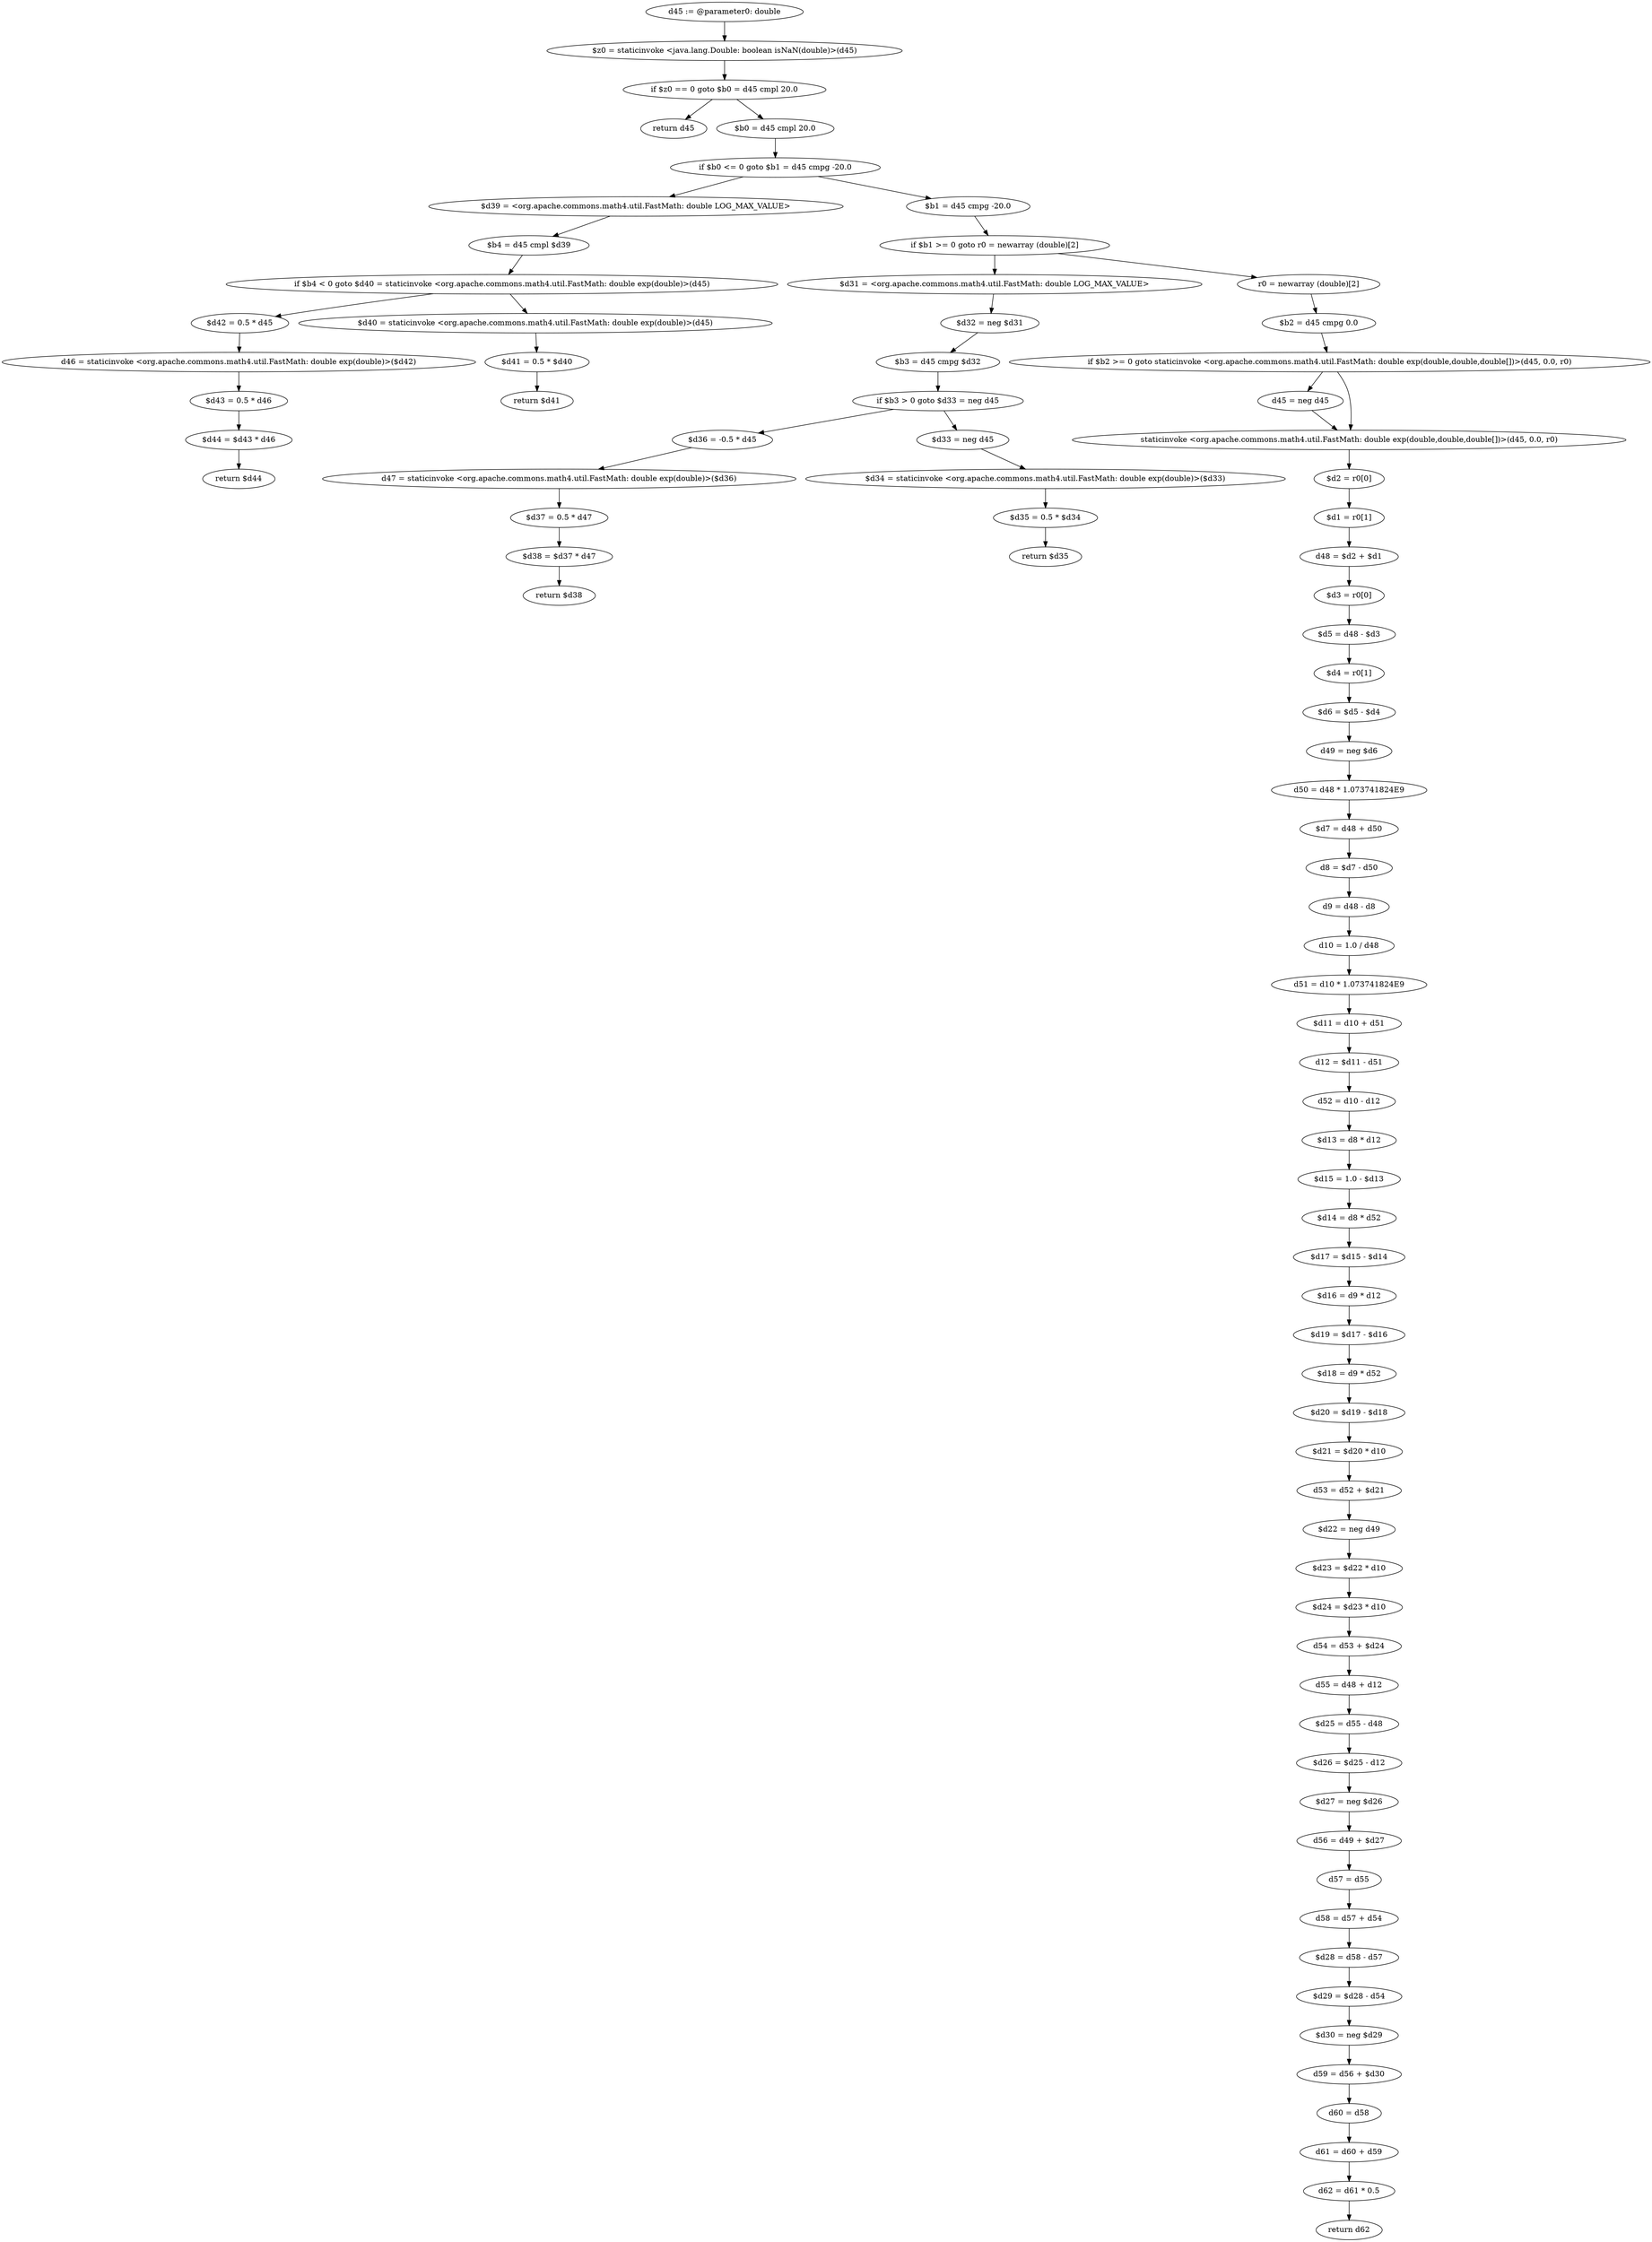 digraph "unitGraph" {
    "d45 := @parameter0: double"
    "$z0 = staticinvoke <java.lang.Double: boolean isNaN(double)>(d45)"
    "if $z0 == 0 goto $b0 = d45 cmpl 20.0"
    "return d45"
    "$b0 = d45 cmpl 20.0"
    "if $b0 <= 0 goto $b1 = d45 cmpg -20.0"
    "$d39 = <org.apache.commons.math4.util.FastMath: double LOG_MAX_VALUE>"
    "$b4 = d45 cmpl $d39"
    "if $b4 < 0 goto $d40 = staticinvoke <org.apache.commons.math4.util.FastMath: double exp(double)>(d45)"
    "$d42 = 0.5 * d45"
    "d46 = staticinvoke <org.apache.commons.math4.util.FastMath: double exp(double)>($d42)"
    "$d43 = 0.5 * d46"
    "$d44 = $d43 * d46"
    "return $d44"
    "$d40 = staticinvoke <org.apache.commons.math4.util.FastMath: double exp(double)>(d45)"
    "$d41 = 0.5 * $d40"
    "return $d41"
    "$b1 = d45 cmpg -20.0"
    "if $b1 >= 0 goto r0 = newarray (double)[2]"
    "$d31 = <org.apache.commons.math4.util.FastMath: double LOG_MAX_VALUE>"
    "$d32 = neg $d31"
    "$b3 = d45 cmpg $d32"
    "if $b3 > 0 goto $d33 = neg d45"
    "$d36 = -0.5 * d45"
    "d47 = staticinvoke <org.apache.commons.math4.util.FastMath: double exp(double)>($d36)"
    "$d37 = 0.5 * d47"
    "$d38 = $d37 * d47"
    "return $d38"
    "$d33 = neg d45"
    "$d34 = staticinvoke <org.apache.commons.math4.util.FastMath: double exp(double)>($d33)"
    "$d35 = 0.5 * $d34"
    "return $d35"
    "r0 = newarray (double)[2]"
    "$b2 = d45 cmpg 0.0"
    "if $b2 >= 0 goto staticinvoke <org.apache.commons.math4.util.FastMath: double exp(double,double,double[])>(d45, 0.0, r0)"
    "d45 = neg d45"
    "staticinvoke <org.apache.commons.math4.util.FastMath: double exp(double,double,double[])>(d45, 0.0, r0)"
    "$d2 = r0[0]"
    "$d1 = r0[1]"
    "d48 = $d2 + $d1"
    "$d3 = r0[0]"
    "$d5 = d48 - $d3"
    "$d4 = r0[1]"
    "$d6 = $d5 - $d4"
    "d49 = neg $d6"
    "d50 = d48 * 1.073741824E9"
    "$d7 = d48 + d50"
    "d8 = $d7 - d50"
    "d9 = d48 - d8"
    "d10 = 1.0 / d48"
    "d51 = d10 * 1.073741824E9"
    "$d11 = d10 + d51"
    "d12 = $d11 - d51"
    "d52 = d10 - d12"
    "$d13 = d8 * d12"
    "$d15 = 1.0 - $d13"
    "$d14 = d8 * d52"
    "$d17 = $d15 - $d14"
    "$d16 = d9 * d12"
    "$d19 = $d17 - $d16"
    "$d18 = d9 * d52"
    "$d20 = $d19 - $d18"
    "$d21 = $d20 * d10"
    "d53 = d52 + $d21"
    "$d22 = neg d49"
    "$d23 = $d22 * d10"
    "$d24 = $d23 * d10"
    "d54 = d53 + $d24"
    "d55 = d48 + d12"
    "$d25 = d55 - d48"
    "$d26 = $d25 - d12"
    "$d27 = neg $d26"
    "d56 = d49 + $d27"
    "d57 = d55"
    "d58 = d57 + d54"
    "$d28 = d58 - d57"
    "$d29 = $d28 - d54"
    "$d30 = neg $d29"
    "d59 = d56 + $d30"
    "d60 = d58"
    "d61 = d60 + d59"
    "d62 = d61 * 0.5"
    "return d62"
    "d45 := @parameter0: double"->"$z0 = staticinvoke <java.lang.Double: boolean isNaN(double)>(d45)";
    "$z0 = staticinvoke <java.lang.Double: boolean isNaN(double)>(d45)"->"if $z0 == 0 goto $b0 = d45 cmpl 20.0";
    "if $z0 == 0 goto $b0 = d45 cmpl 20.0"->"return d45";
    "if $z0 == 0 goto $b0 = d45 cmpl 20.0"->"$b0 = d45 cmpl 20.0";
    "$b0 = d45 cmpl 20.0"->"if $b0 <= 0 goto $b1 = d45 cmpg -20.0";
    "if $b0 <= 0 goto $b1 = d45 cmpg -20.0"->"$d39 = <org.apache.commons.math4.util.FastMath: double LOG_MAX_VALUE>";
    "if $b0 <= 0 goto $b1 = d45 cmpg -20.0"->"$b1 = d45 cmpg -20.0";
    "$d39 = <org.apache.commons.math4.util.FastMath: double LOG_MAX_VALUE>"->"$b4 = d45 cmpl $d39";
    "$b4 = d45 cmpl $d39"->"if $b4 < 0 goto $d40 = staticinvoke <org.apache.commons.math4.util.FastMath: double exp(double)>(d45)";
    "if $b4 < 0 goto $d40 = staticinvoke <org.apache.commons.math4.util.FastMath: double exp(double)>(d45)"->"$d42 = 0.5 * d45";
    "if $b4 < 0 goto $d40 = staticinvoke <org.apache.commons.math4.util.FastMath: double exp(double)>(d45)"->"$d40 = staticinvoke <org.apache.commons.math4.util.FastMath: double exp(double)>(d45)";
    "$d42 = 0.5 * d45"->"d46 = staticinvoke <org.apache.commons.math4.util.FastMath: double exp(double)>($d42)";
    "d46 = staticinvoke <org.apache.commons.math4.util.FastMath: double exp(double)>($d42)"->"$d43 = 0.5 * d46";
    "$d43 = 0.5 * d46"->"$d44 = $d43 * d46";
    "$d44 = $d43 * d46"->"return $d44";
    "$d40 = staticinvoke <org.apache.commons.math4.util.FastMath: double exp(double)>(d45)"->"$d41 = 0.5 * $d40";
    "$d41 = 0.5 * $d40"->"return $d41";
    "$b1 = d45 cmpg -20.0"->"if $b1 >= 0 goto r0 = newarray (double)[2]";
    "if $b1 >= 0 goto r0 = newarray (double)[2]"->"$d31 = <org.apache.commons.math4.util.FastMath: double LOG_MAX_VALUE>";
    "if $b1 >= 0 goto r0 = newarray (double)[2]"->"r0 = newarray (double)[2]";
    "$d31 = <org.apache.commons.math4.util.FastMath: double LOG_MAX_VALUE>"->"$d32 = neg $d31";
    "$d32 = neg $d31"->"$b3 = d45 cmpg $d32";
    "$b3 = d45 cmpg $d32"->"if $b3 > 0 goto $d33 = neg d45";
    "if $b3 > 0 goto $d33 = neg d45"->"$d36 = -0.5 * d45";
    "if $b3 > 0 goto $d33 = neg d45"->"$d33 = neg d45";
    "$d36 = -0.5 * d45"->"d47 = staticinvoke <org.apache.commons.math4.util.FastMath: double exp(double)>($d36)";
    "d47 = staticinvoke <org.apache.commons.math4.util.FastMath: double exp(double)>($d36)"->"$d37 = 0.5 * d47";
    "$d37 = 0.5 * d47"->"$d38 = $d37 * d47";
    "$d38 = $d37 * d47"->"return $d38";
    "$d33 = neg d45"->"$d34 = staticinvoke <org.apache.commons.math4.util.FastMath: double exp(double)>($d33)";
    "$d34 = staticinvoke <org.apache.commons.math4.util.FastMath: double exp(double)>($d33)"->"$d35 = 0.5 * $d34";
    "$d35 = 0.5 * $d34"->"return $d35";
    "r0 = newarray (double)[2]"->"$b2 = d45 cmpg 0.0";
    "$b2 = d45 cmpg 0.0"->"if $b2 >= 0 goto staticinvoke <org.apache.commons.math4.util.FastMath: double exp(double,double,double[])>(d45, 0.0, r0)";
    "if $b2 >= 0 goto staticinvoke <org.apache.commons.math4.util.FastMath: double exp(double,double,double[])>(d45, 0.0, r0)"->"d45 = neg d45";
    "if $b2 >= 0 goto staticinvoke <org.apache.commons.math4.util.FastMath: double exp(double,double,double[])>(d45, 0.0, r0)"->"staticinvoke <org.apache.commons.math4.util.FastMath: double exp(double,double,double[])>(d45, 0.0, r0)";
    "d45 = neg d45"->"staticinvoke <org.apache.commons.math4.util.FastMath: double exp(double,double,double[])>(d45, 0.0, r0)";
    "staticinvoke <org.apache.commons.math4.util.FastMath: double exp(double,double,double[])>(d45, 0.0, r0)"->"$d2 = r0[0]";
    "$d2 = r0[0]"->"$d1 = r0[1]";
    "$d1 = r0[1]"->"d48 = $d2 + $d1";
    "d48 = $d2 + $d1"->"$d3 = r0[0]";
    "$d3 = r0[0]"->"$d5 = d48 - $d3";
    "$d5 = d48 - $d3"->"$d4 = r0[1]";
    "$d4 = r0[1]"->"$d6 = $d5 - $d4";
    "$d6 = $d5 - $d4"->"d49 = neg $d6";
    "d49 = neg $d6"->"d50 = d48 * 1.073741824E9";
    "d50 = d48 * 1.073741824E9"->"$d7 = d48 + d50";
    "$d7 = d48 + d50"->"d8 = $d7 - d50";
    "d8 = $d7 - d50"->"d9 = d48 - d8";
    "d9 = d48 - d8"->"d10 = 1.0 / d48";
    "d10 = 1.0 / d48"->"d51 = d10 * 1.073741824E9";
    "d51 = d10 * 1.073741824E9"->"$d11 = d10 + d51";
    "$d11 = d10 + d51"->"d12 = $d11 - d51";
    "d12 = $d11 - d51"->"d52 = d10 - d12";
    "d52 = d10 - d12"->"$d13 = d8 * d12";
    "$d13 = d8 * d12"->"$d15 = 1.0 - $d13";
    "$d15 = 1.0 - $d13"->"$d14 = d8 * d52";
    "$d14 = d8 * d52"->"$d17 = $d15 - $d14";
    "$d17 = $d15 - $d14"->"$d16 = d9 * d12";
    "$d16 = d9 * d12"->"$d19 = $d17 - $d16";
    "$d19 = $d17 - $d16"->"$d18 = d9 * d52";
    "$d18 = d9 * d52"->"$d20 = $d19 - $d18";
    "$d20 = $d19 - $d18"->"$d21 = $d20 * d10";
    "$d21 = $d20 * d10"->"d53 = d52 + $d21";
    "d53 = d52 + $d21"->"$d22 = neg d49";
    "$d22 = neg d49"->"$d23 = $d22 * d10";
    "$d23 = $d22 * d10"->"$d24 = $d23 * d10";
    "$d24 = $d23 * d10"->"d54 = d53 + $d24";
    "d54 = d53 + $d24"->"d55 = d48 + d12";
    "d55 = d48 + d12"->"$d25 = d55 - d48";
    "$d25 = d55 - d48"->"$d26 = $d25 - d12";
    "$d26 = $d25 - d12"->"$d27 = neg $d26";
    "$d27 = neg $d26"->"d56 = d49 + $d27";
    "d56 = d49 + $d27"->"d57 = d55";
    "d57 = d55"->"d58 = d57 + d54";
    "d58 = d57 + d54"->"$d28 = d58 - d57";
    "$d28 = d58 - d57"->"$d29 = $d28 - d54";
    "$d29 = $d28 - d54"->"$d30 = neg $d29";
    "$d30 = neg $d29"->"d59 = d56 + $d30";
    "d59 = d56 + $d30"->"d60 = d58";
    "d60 = d58"->"d61 = d60 + d59";
    "d61 = d60 + d59"->"d62 = d61 * 0.5";
    "d62 = d61 * 0.5"->"return d62";
}
